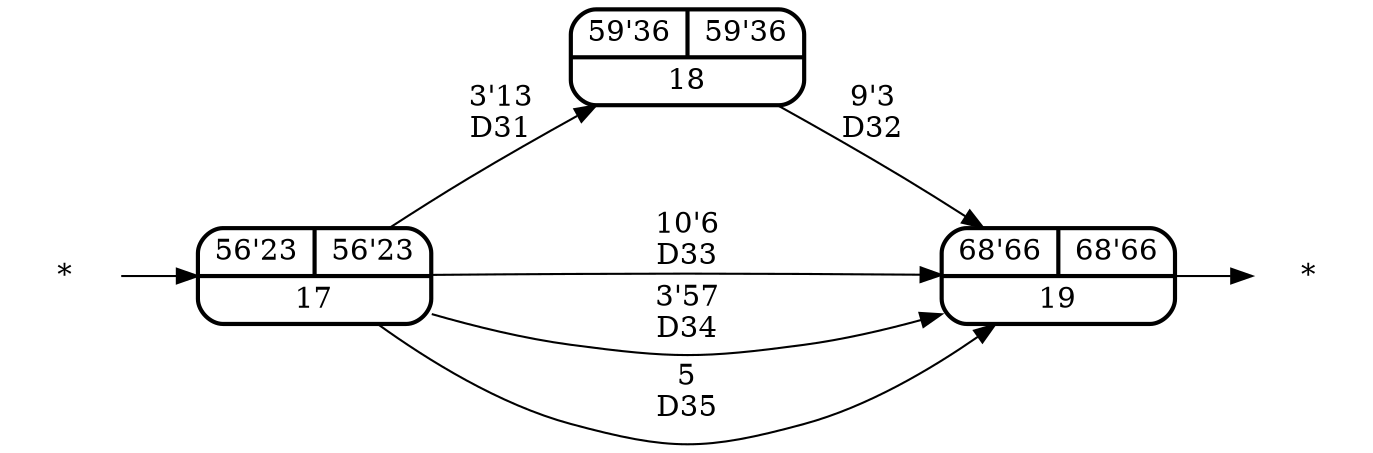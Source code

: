 digraph grafo_inicial {
	rankdir = LR; node[style="rounded,bold"]
	17 [shape=record, label="{ 56'23 | 56'23 } | 17"];
	18 [shape=record, label="{ 59'36 | 59'36 } | 18"];
	19 [shape=record, label="{ 68'66 | 68'66 } | 19"];
	ast1 [label = "*", shape=plaintext]
	ast2 [label = "*", shape=plaintext]
	node [shape = circle];
	ast1 -> 17;
	17 -> 18 [label = "3'13" + "\nD31"];
	18 -> 19 [label = "9'3" + "\nD32"];
	17 -> 19 [label = "10'6" + "\nD33"];
	17 -> 19 [label = "3'57" + "\nD34"];
	17 -> 19 [label = "5" + "\nD35"];
	19 -> ast2;
}

